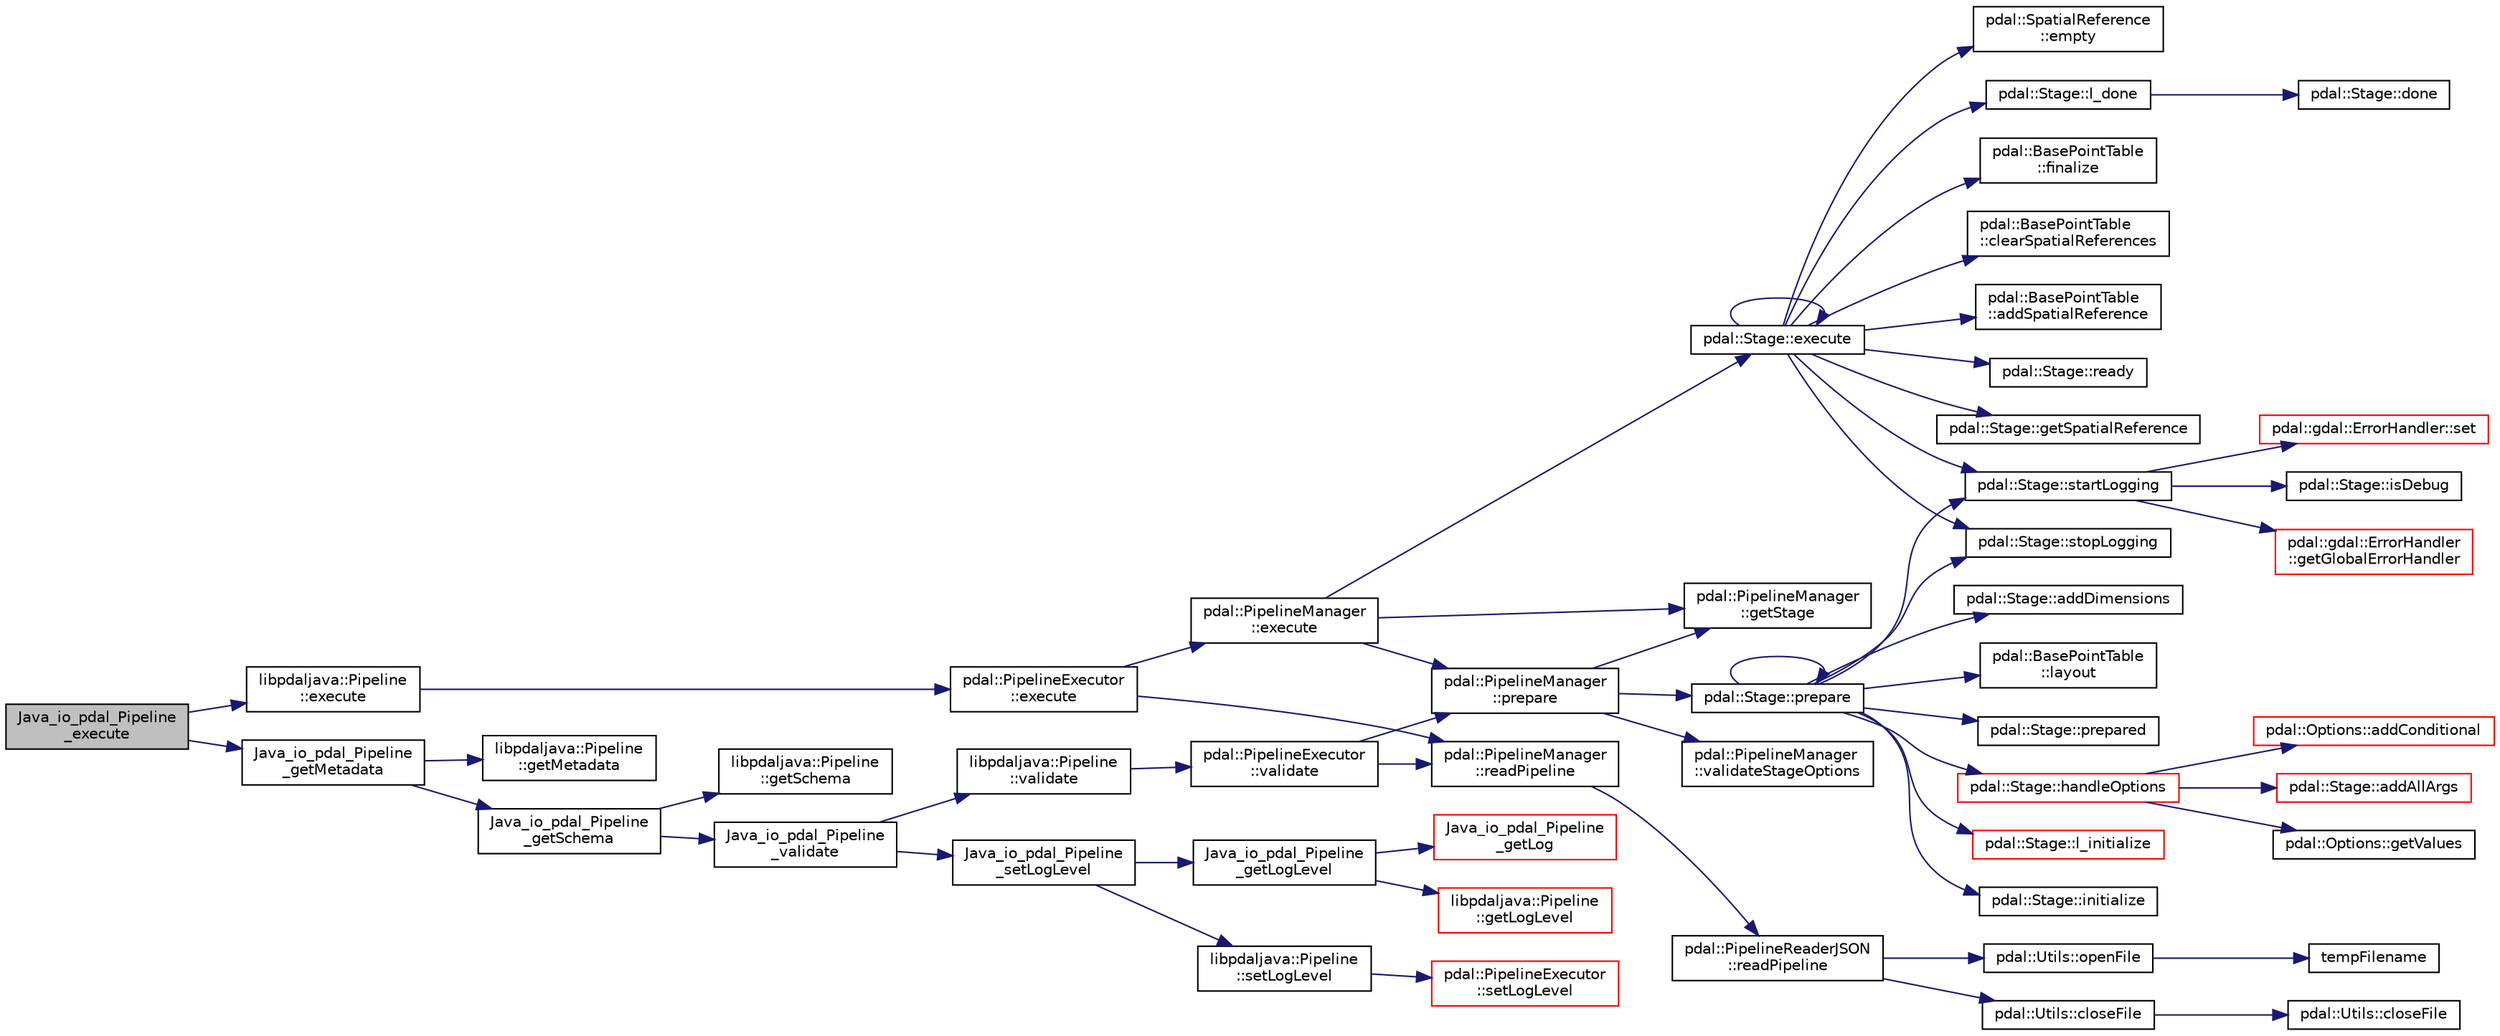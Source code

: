 digraph "Java_io_pdal_Pipeline_execute"
{
  edge [fontname="Helvetica",fontsize="10",labelfontname="Helvetica",labelfontsize="10"];
  node [fontname="Helvetica",fontsize="10",shape=record];
  rankdir="LR";
  Node1 [label="Java_io_pdal_Pipeline\l_execute",height=0.2,width=0.4,color="black", fillcolor="grey75", style="filled", fontcolor="black"];
  Node1 -> Node2 [color="midnightblue",fontsize="10",style="solid",fontname="Helvetica"];
  Node2 [label="libpdaljava::Pipeline\l::execute",height=0.2,width=0.4,color="black", fillcolor="white", style="filled",URL="$classlibpdaljava_1_1Pipeline.html#ad495dfb2b84c8504a4eb4b1d81be9343"];
  Node2 -> Node3 [color="midnightblue",fontsize="10",style="solid",fontname="Helvetica"];
  Node3 [label="pdal::PipelineExecutor\l::execute",height=0.2,width=0.4,color="black", fillcolor="white", style="filled",URL="$classpdal_1_1PipelineExecutor.html#a9ff24f6f54a70e8606f4d1af5d2860f5"];
  Node3 -> Node4 [color="midnightblue",fontsize="10",style="solid",fontname="Helvetica"];
  Node4 [label="pdal::PipelineManager\l::readPipeline",height=0.2,width=0.4,color="black", fillcolor="white", style="filled",URL="$classpdal_1_1PipelineManager.html#ae13910b65bf0d0fce79164630d226aef"];
  Node4 -> Node5 [color="midnightblue",fontsize="10",style="solid",fontname="Helvetica"];
  Node5 [label="pdal::PipelineReaderJSON\l::readPipeline",height=0.2,width=0.4,color="black", fillcolor="white", style="filled",URL="$classpdal_1_1PipelineReaderJSON.html#a84a02c6838be0ce79beb1f3ad56d90d3"];
  Node5 -> Node6 [color="midnightblue",fontsize="10",style="solid",fontname="Helvetica"];
  Node6 [label="pdal::Utils::openFile",height=0.2,width=0.4,color="black", fillcolor="white", style="filled",URL="$namespacepdal_1_1Utils.html#ac3322e84f8c5a998a344a5a606c74793"];
  Node6 -> Node7 [color="midnightblue",fontsize="10",style="solid",fontname="Helvetica"];
  Node7 [label="tempFilename",height=0.2,width=0.4,color="black", fillcolor="white", style="filled",URL="$SQLiteTest_8cpp.html#afdd1742979cee35fe1879794bd7ff3a4"];
  Node5 -> Node8 [color="midnightblue",fontsize="10",style="solid",fontname="Helvetica"];
  Node8 [label="pdal::Utils::closeFile",height=0.2,width=0.4,color="black", fillcolor="white", style="filled",URL="$namespacepdal_1_1Utils.html#aad48cdff8e3ff3d13c7a273583870185"];
  Node8 -> Node9 [color="midnightblue",fontsize="10",style="solid",fontname="Helvetica"];
  Node9 [label="pdal::Utils::closeFile",height=0.2,width=0.4,color="black", fillcolor="white", style="filled",URL="$namespacepdal_1_1Utils.html#a6ce7036b0912ba81b1f1a876b2772a34"];
  Node3 -> Node10 [color="midnightblue",fontsize="10",style="solid",fontname="Helvetica"];
  Node10 [label="pdal::PipelineManager\l::execute",height=0.2,width=0.4,color="black", fillcolor="white", style="filled",URL="$classpdal_1_1PipelineManager.html#a826f2b5b837f610c14d18777b595abff"];
  Node10 -> Node11 [color="midnightblue",fontsize="10",style="solid",fontname="Helvetica"];
  Node11 [label="pdal::PipelineManager\l::prepare",height=0.2,width=0.4,color="black", fillcolor="white", style="filled",URL="$classpdal_1_1PipelineManager.html#ab1216e90ce5bea6ed10b3bdfeef47e6d"];
  Node11 -> Node12 [color="midnightblue",fontsize="10",style="solid",fontname="Helvetica"];
  Node12 [label="pdal::PipelineManager\l::validateStageOptions",height=0.2,width=0.4,color="black", fillcolor="white", style="filled",URL="$classpdal_1_1PipelineManager.html#a26e0dafe6752f3a94b5348e811658f50"];
  Node11 -> Node13 [color="midnightblue",fontsize="10",style="solid",fontname="Helvetica"];
  Node13 [label="pdal::PipelineManager\l::getStage",height=0.2,width=0.4,color="black", fillcolor="white", style="filled",URL="$classpdal_1_1PipelineManager.html#a0d1a3762d8fd3528468d9b0bfb794585"];
  Node11 -> Node14 [color="midnightblue",fontsize="10",style="solid",fontname="Helvetica"];
  Node14 [label="pdal::Stage::prepare",height=0.2,width=0.4,color="black", fillcolor="white", style="filled",URL="$classpdal_1_1Stage.html#a4b9296a59f8852b3d08630f1086bfbea"];
  Node14 -> Node14 [color="midnightblue",fontsize="10",style="solid",fontname="Helvetica"];
  Node14 -> Node15 [color="midnightblue",fontsize="10",style="solid",fontname="Helvetica"];
  Node15 [label="pdal::Stage::handleOptions",height=0.2,width=0.4,color="red", fillcolor="white", style="filled",URL="$classpdal_1_1Stage.html#a75f17f9b67f48f6aab1d98aadefc4d5c"];
  Node15 -> Node16 [color="midnightblue",fontsize="10",style="solid",fontname="Helvetica"];
  Node16 [label="pdal::Stage::addAllArgs",height=0.2,width=0.4,color="red", fillcolor="white", style="filled",URL="$classpdal_1_1Stage.html#a75ff99f7b665c6573e304ed4148dd99e"];
  Node15 -> Node17 [color="midnightblue",fontsize="10",style="solid",fontname="Helvetica"];
  Node17 [label="pdal::Options::getValues",height=0.2,width=0.4,color="black", fillcolor="white", style="filled",URL="$classpdal_1_1Options.html#a99aa4c0c7ba443d584f741d22d37f6a5"];
  Node15 -> Node18 [color="midnightblue",fontsize="10",style="solid",fontname="Helvetica"];
  Node18 [label="pdal::Options::addConditional",height=0.2,width=0.4,color="red", fillcolor="white", style="filled",URL="$classpdal_1_1Options.html#aab2dd4f9208512ad8c38a71ad9d2c98b"];
  Node14 -> Node19 [color="midnightblue",fontsize="10",style="solid",fontname="Helvetica"];
  Node19 [label="pdal::Stage::startLogging",height=0.2,width=0.4,color="black", fillcolor="white", style="filled",URL="$classpdal_1_1Stage.html#a74cf636cb0f633411e4e40dcd718508a"];
  Node19 -> Node20 [color="midnightblue",fontsize="10",style="solid",fontname="Helvetica"];
  Node20 [label="pdal::gdal::ErrorHandler\l::getGlobalErrorHandler",height=0.2,width=0.4,color="red", fillcolor="white", style="filled",URL="$classpdal_1_1gdal_1_1ErrorHandler.html#a56e0125595a43bf3b0cbd0b9a4bc55ea"];
  Node19 -> Node21 [color="midnightblue",fontsize="10",style="solid",fontname="Helvetica"];
  Node21 [label="pdal::gdal::ErrorHandler::set",height=0.2,width=0.4,color="red", fillcolor="white", style="filled",URL="$classpdal_1_1gdal_1_1ErrorHandler.html#ace1cff928ab179f671181ebaf4d280a4"];
  Node19 -> Node22 [color="midnightblue",fontsize="10",style="solid",fontname="Helvetica"];
  Node22 [label="pdal::Stage::isDebug",height=0.2,width=0.4,color="black", fillcolor="white", style="filled",URL="$classpdal_1_1Stage.html#aec4fb27c40bb4b032ff003a89a950dd4"];
  Node14 -> Node23 [color="midnightblue",fontsize="10",style="solid",fontname="Helvetica"];
  Node23 [label="pdal::Stage::l_initialize",height=0.2,width=0.4,color="red", fillcolor="white", style="filled",URL="$classpdal_1_1Stage.html#a6c85dfbf6a674dbc2eda76a79efada48"];
  Node14 -> Node24 [color="midnightblue",fontsize="10",style="solid",fontname="Helvetica"];
  Node24 [label="pdal::Stage::initialize",height=0.2,width=0.4,color="black", fillcolor="white", style="filled",URL="$classpdal_1_1Stage.html#a5b422f842a6374b448439df99fe6e07e"];
  Node14 -> Node25 [color="midnightblue",fontsize="10",style="solid",fontname="Helvetica"];
  Node25 [label="pdal::Stage::addDimensions",height=0.2,width=0.4,color="black", fillcolor="white", style="filled",URL="$classpdal_1_1Stage.html#a7ec627c76e1c30fc53780bd81d08d4ad"];
  Node14 -> Node26 [color="midnightblue",fontsize="10",style="solid",fontname="Helvetica"];
  Node26 [label="pdal::BasePointTable\l::layout",height=0.2,width=0.4,color="black", fillcolor="white", style="filled",URL="$classpdal_1_1BasePointTable.html#a7e3a12a1f29e6cd10d8669ed3d07eb94"];
  Node14 -> Node27 [color="midnightblue",fontsize="10",style="solid",fontname="Helvetica"];
  Node27 [label="pdal::Stage::prepared",height=0.2,width=0.4,color="black", fillcolor="white", style="filled",URL="$classpdal_1_1Stage.html#affff6bc9dbff793d074d76333c5732dd"];
  Node14 -> Node28 [color="midnightblue",fontsize="10",style="solid",fontname="Helvetica"];
  Node28 [label="pdal::Stage::stopLogging",height=0.2,width=0.4,color="black", fillcolor="white", style="filled",URL="$classpdal_1_1Stage.html#ae49e996fe285350923a3bf44d027adad"];
  Node10 -> Node13 [color="midnightblue",fontsize="10",style="solid",fontname="Helvetica"];
  Node10 -> Node29 [color="midnightblue",fontsize="10",style="solid",fontname="Helvetica"];
  Node29 [label="pdal::Stage::execute",height=0.2,width=0.4,color="black", fillcolor="white", style="filled",URL="$classpdal_1_1Stage.html#a1615c4aa5ec5e48f90d73f0e7a796935"];
  Node29 -> Node19 [color="midnightblue",fontsize="10",style="solid",fontname="Helvetica"];
  Node29 -> Node30 [color="midnightblue",fontsize="10",style="solid",fontname="Helvetica"];
  Node30 [label="pdal::BasePointTable\l::finalize",height=0.2,width=0.4,color="black", fillcolor="white", style="filled",URL="$classpdal_1_1BasePointTable.html#a2554cd260c437c9b1e4a017a28a5c7de"];
  Node29 -> Node29 [color="midnightblue",fontsize="10",style="solid",fontname="Helvetica"];
  Node29 -> Node31 [color="midnightblue",fontsize="10",style="solid",fontname="Helvetica"];
  Node31 [label="pdal::BasePointTable\l::clearSpatialReferences",height=0.2,width=0.4,color="black", fillcolor="white", style="filled",URL="$classpdal_1_1BasePointTable.html#aa3ed63a9e1a8897ccb7dc81a614f6141"];
  Node29 -> Node32 [color="midnightblue",fontsize="10",style="solid",fontname="Helvetica"];
  Node32 [label="pdal::BasePointTable\l::addSpatialReference",height=0.2,width=0.4,color="black", fillcolor="white", style="filled",URL="$classpdal_1_1BasePointTable.html#a670592aca912391f1a90073a2031e5e0"];
  Node29 -> Node33 [color="midnightblue",fontsize="10",style="solid",fontname="Helvetica"];
  Node33 [label="pdal::Stage::ready",height=0.2,width=0.4,color="black", fillcolor="white", style="filled",URL="$classpdal_1_1Stage.html#afb562c59c53ed8120df9106655eb2543"];
  Node29 -> Node34 [color="midnightblue",fontsize="10",style="solid",fontname="Helvetica"];
  Node34 [label="pdal::Stage::getSpatialReference",height=0.2,width=0.4,color="black", fillcolor="white", style="filled",URL="$classpdal_1_1Stage.html#a9889b4446f40daa6f4cd7bfe3c567839"];
  Node29 -> Node35 [color="midnightblue",fontsize="10",style="solid",fontname="Helvetica"];
  Node35 [label="pdal::SpatialReference\l::empty",height=0.2,width=0.4,color="black", fillcolor="white", style="filled",URL="$classpdal_1_1SpatialReference.html#a48fa2f7e79ea172b62ad2e874ff01610"];
  Node29 -> Node36 [color="midnightblue",fontsize="10",style="solid",fontname="Helvetica"];
  Node36 [label="pdal::Stage::l_done",height=0.2,width=0.4,color="black", fillcolor="white", style="filled",URL="$classpdal_1_1Stage.html#a1b00532ede55b90a7b6332a2966f5626"];
  Node36 -> Node37 [color="midnightblue",fontsize="10",style="solid",fontname="Helvetica"];
  Node37 [label="pdal::Stage::done",height=0.2,width=0.4,color="black", fillcolor="white", style="filled",URL="$classpdal_1_1Stage.html#a2444e73dc41bfc0b94981909595ef2ca"];
  Node29 -> Node28 [color="midnightblue",fontsize="10",style="solid",fontname="Helvetica"];
  Node1 -> Node38 [color="midnightblue",fontsize="10",style="solid",fontname="Helvetica"];
  Node38 [label="Java_io_pdal_Pipeline\l_getMetadata",height=0.2,width=0.4,color="black", fillcolor="white", style="filled",URL="$io__pdal__Pipeline_8cpp.html#a66a0073f40bd33fe176e2e8bacc57d7d"];
  Node38 -> Node39 [color="midnightblue",fontsize="10",style="solid",fontname="Helvetica"];
  Node39 [label="libpdaljava::Pipeline\l::getMetadata",height=0.2,width=0.4,color="black", fillcolor="white", style="filled",URL="$classlibpdaljava_1_1Pipeline.html#a13227cf79b41905ae20d0624b521bacc"];
  Node38 -> Node40 [color="midnightblue",fontsize="10",style="solid",fontname="Helvetica"];
  Node40 [label="Java_io_pdal_Pipeline\l_getSchema",height=0.2,width=0.4,color="black", fillcolor="white", style="filled",URL="$io__pdal__Pipeline_8cpp.html#ae6caeca72780b5e3ad792cd5c00df87c"];
  Node40 -> Node41 [color="midnightblue",fontsize="10",style="solid",fontname="Helvetica"];
  Node41 [label="libpdaljava::Pipeline\l::getSchema",height=0.2,width=0.4,color="black", fillcolor="white", style="filled",URL="$classlibpdaljava_1_1Pipeline.html#abb3f00ca62dfe991173e0c107c96a5b6"];
  Node40 -> Node42 [color="midnightblue",fontsize="10",style="solid",fontname="Helvetica"];
  Node42 [label="Java_io_pdal_Pipeline\l_validate",height=0.2,width=0.4,color="black", fillcolor="white", style="filled",URL="$io__pdal__Pipeline_8cpp.html#a8a69b7f4a488cb8f6e3daf06565454a9"];
  Node42 -> Node43 [color="midnightblue",fontsize="10",style="solid",fontname="Helvetica"];
  Node43 [label="libpdaljava::Pipeline\l::validate",height=0.2,width=0.4,color="black", fillcolor="white", style="filled",URL="$classlibpdaljava_1_1Pipeline.html#af37a973b3f38b4240f800abf12cd969a"];
  Node43 -> Node44 [color="midnightblue",fontsize="10",style="solid",fontname="Helvetica"];
  Node44 [label="pdal::PipelineExecutor\l::validate",height=0.2,width=0.4,color="black", fillcolor="white", style="filled",URL="$classpdal_1_1PipelineExecutor.html#a8a9ea9edd1de624d277ae9ff8d3493bc"];
  Node44 -> Node4 [color="midnightblue",fontsize="10",style="solid",fontname="Helvetica"];
  Node44 -> Node11 [color="midnightblue",fontsize="10",style="solid",fontname="Helvetica"];
  Node42 -> Node45 [color="midnightblue",fontsize="10",style="solid",fontname="Helvetica"];
  Node45 [label="Java_io_pdal_Pipeline\l_setLogLevel",height=0.2,width=0.4,color="black", fillcolor="white", style="filled",URL="$io__pdal__Pipeline_8cpp.html#a082bb922d20e2a275aa41432e8e4b125"];
  Node45 -> Node46 [color="midnightblue",fontsize="10",style="solid",fontname="Helvetica"];
  Node46 [label="libpdaljava::Pipeline\l::setLogLevel",height=0.2,width=0.4,color="black", fillcolor="white", style="filled",URL="$classlibpdaljava_1_1Pipeline.html#ab4f7ab0d7fd331a6112422bceeca1207"];
  Node46 -> Node47 [color="midnightblue",fontsize="10",style="solid",fontname="Helvetica"];
  Node47 [label="pdal::PipelineExecutor\l::setLogLevel",height=0.2,width=0.4,color="red", fillcolor="white", style="filled",URL="$classpdal_1_1PipelineExecutor.html#a51010616986e1ae31d66a949be3d85a6"];
  Node45 -> Node48 [color="midnightblue",fontsize="10",style="solid",fontname="Helvetica"];
  Node48 [label="Java_io_pdal_Pipeline\l_getLogLevel",height=0.2,width=0.4,color="black", fillcolor="white", style="filled",URL="$io__pdal__Pipeline_8cpp.html#a36f7aae14c7ecd91b257653ad04c1f04"];
  Node48 -> Node49 [color="midnightblue",fontsize="10",style="solid",fontname="Helvetica"];
  Node49 [label="libpdaljava::Pipeline\l::getLogLevel",height=0.2,width=0.4,color="red", fillcolor="white", style="filled",URL="$classlibpdaljava_1_1Pipeline.html#a28b33c156fd9f1d17a9e1a52191920a7"];
  Node48 -> Node50 [color="midnightblue",fontsize="10",style="solid",fontname="Helvetica"];
  Node50 [label="Java_io_pdal_Pipeline\l_getLog",height=0.2,width=0.4,color="red", fillcolor="white", style="filled",URL="$io__pdal__Pipeline_8cpp.html#a5f3246e321662c6fef50671c277ee500"];
}
